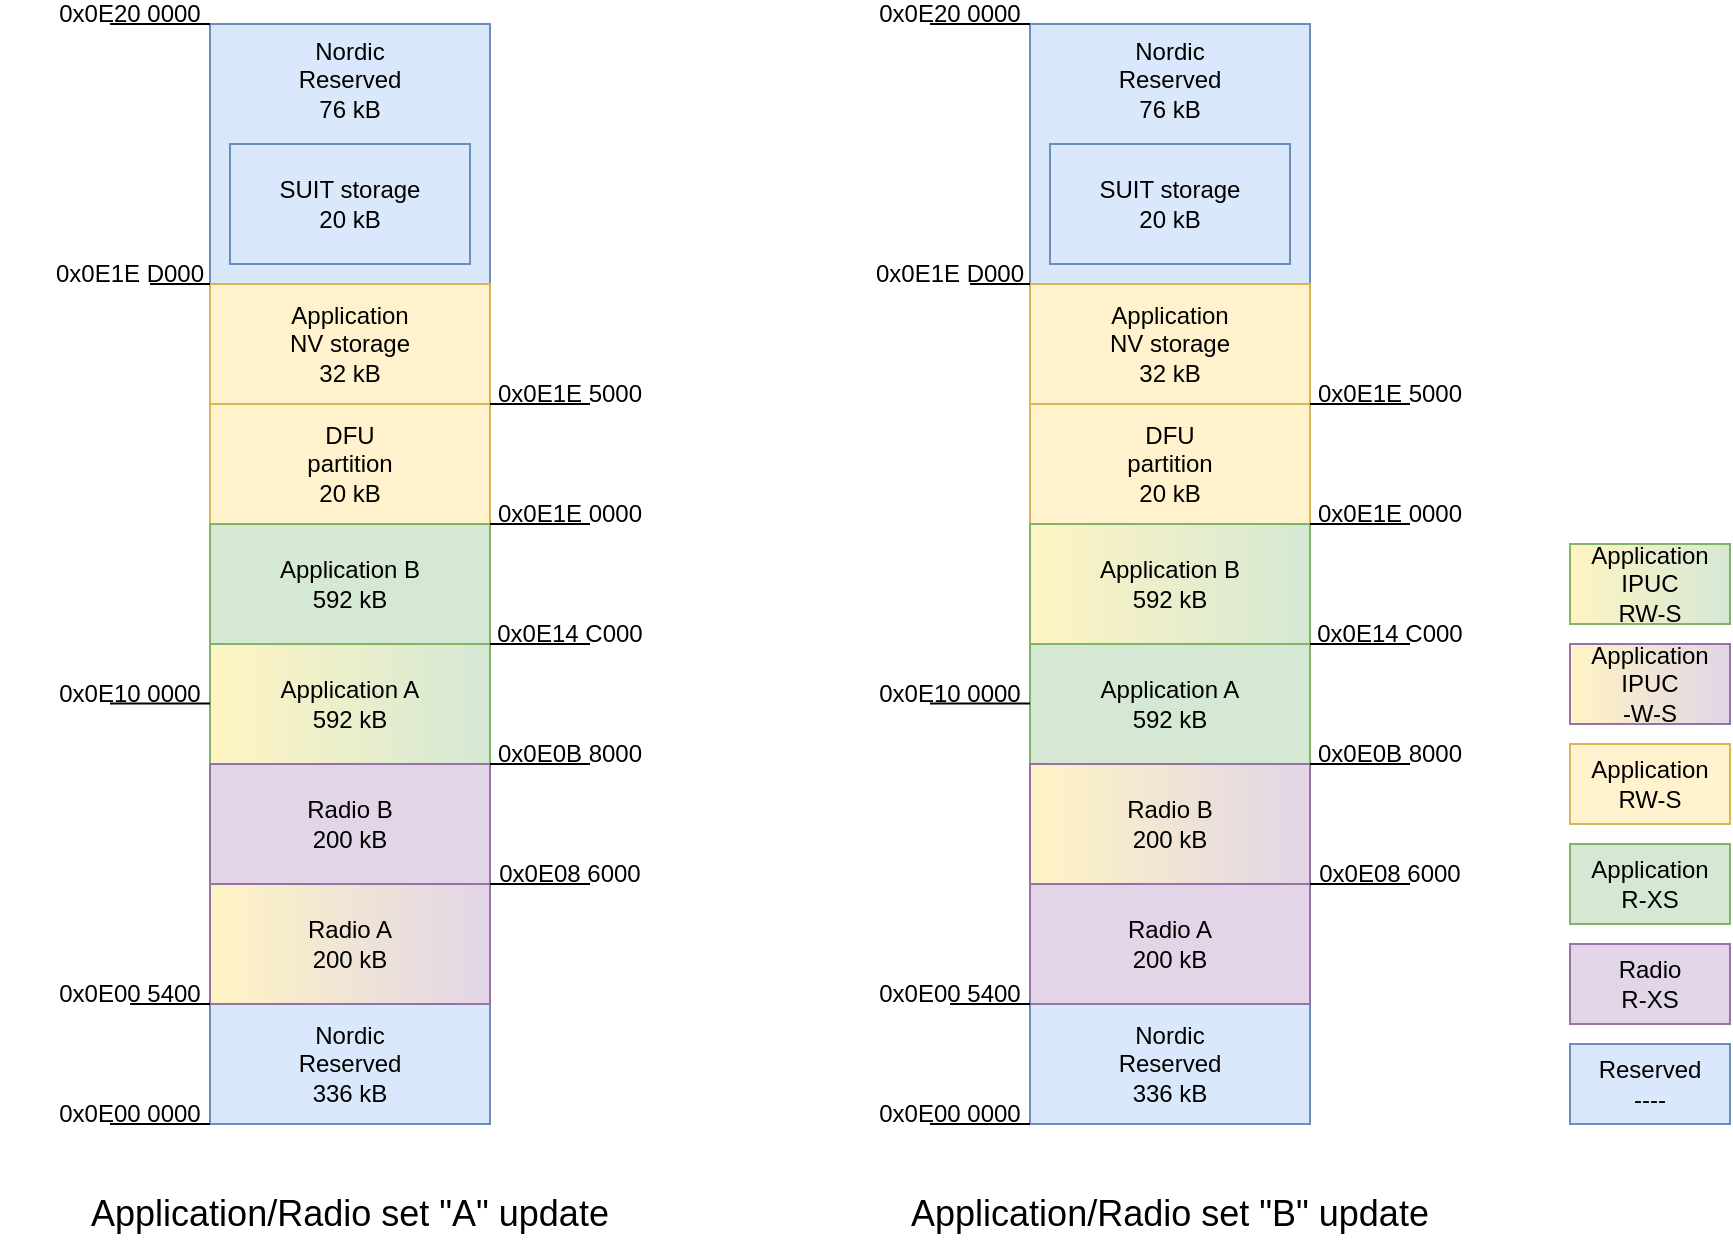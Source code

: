 <mxfile version="26.1.1">
  <diagram name="Page-1" id="fG1Dt5wzgLy2BK9qvU7i">
    <mxGraphModel dx="2284" dy="863" grid="1" gridSize="10" guides="1" tooltips="1" connect="1" arrows="1" fold="1" page="1" pageScale="1" pageWidth="850" pageHeight="1100" math="0" shadow="0">
      <root>
        <mxCell id="0" />
        <mxCell id="1" parent="0" />
        <mxCell id="j9PA9f9_Thtx9o9hWDL8-1" value="Nordic&lt;br&gt;Reserved&lt;br&gt;76 kB" style="rounded=0;whiteSpace=wrap;html=1;imageVerticalAlign=top;verticalAlign=top;fillColor=#dae8fc;strokeColor=#6c8ebf;" parent="1" vertex="1">
          <mxGeometry x="330" y="300" width="140" height="130" as="geometry" />
        </mxCell>
        <mxCell id="j9PA9f9_Thtx9o9hWDL8-2" value="SUIT storage&lt;br&gt;20 kB" style="rounded=0;whiteSpace=wrap;html=1;fillColor=#dae8fc;gradientDirection=east;strokeColor=#6c8ebf;" parent="1" vertex="1">
          <mxGeometry x="340" y="360" width="120" height="60" as="geometry" />
        </mxCell>
        <mxCell id="j9PA9f9_Thtx9o9hWDL8-3" value="Application&lt;br&gt;NV storage&lt;br&gt;32 kB" style="rounded=0;whiteSpace=wrap;html=1;fillColor=#fff2cc;strokeColor=#d6b656;" parent="1" vertex="1">
          <mxGeometry x="330" y="430" width="140" height="60" as="geometry" />
        </mxCell>
        <mxCell id="j9PA9f9_Thtx9o9hWDL8-4" value="DFU &lt;br&gt;partition&lt;br&gt;20 kB" style="rounded=0;whiteSpace=wrap;html=1;fillColor=#fff2cc;strokeColor=#d6b656;" parent="1" vertex="1">
          <mxGeometry x="330" y="490" width="140" height="60" as="geometry" />
        </mxCell>
        <mxCell id="j9PA9f9_Thtx9o9hWDL8-5" value="Nordic&lt;br&gt;Reserved&lt;br&gt;336 kB" style="rounded=0;whiteSpace=wrap;html=1;fillColor=#dae8fc;strokeColor=#6c8ebf;" parent="1" vertex="1">
          <mxGeometry x="330" y="790" width="140" height="60" as="geometry" />
        </mxCell>
        <mxCell id="j9PA9f9_Thtx9o9hWDL8-6" value="Application B&lt;br&gt;592 kB" style="rounded=0;whiteSpace=wrap;html=1;fillColor=#FFF4C3;strokeColor=#82b366;gradientDirection=east;gradientColor=#D5E8D4;" parent="1" vertex="1">
          <mxGeometry x="330" y="550" width="140" height="60" as="geometry" />
        </mxCell>
        <mxCell id="j9PA9f9_Thtx9o9hWDL8-7" value="Application A&lt;br&gt;&lt;div&gt;592 kB&lt;/div&gt;" style="rounded=0;whiteSpace=wrap;html=1;fillColor=#d5e8d4;strokeColor=#82b366;" parent="1" vertex="1">
          <mxGeometry x="330" y="610" width="140" height="60" as="geometry" />
        </mxCell>
        <mxCell id="j9PA9f9_Thtx9o9hWDL8-8" value="Radio B&lt;br&gt;200 kB" style="rounded=0;whiteSpace=wrap;html=1;fillColor=#e1d5e7;strokeColor=#9673a6;gradientDirection=west;gradientColor=#FFF4C3;" parent="1" vertex="1">
          <mxGeometry x="330" y="670" width="140" height="60" as="geometry" />
        </mxCell>
        <mxCell id="j9PA9f9_Thtx9o9hWDL8-9" value="Radio A&lt;br&gt;200 kB" style="rounded=0;whiteSpace=wrap;html=1;fillColor=#e1d5e7;strokeColor=#9673a6;" parent="1" vertex="1">
          <mxGeometry x="330" y="730" width="140" height="60" as="geometry" />
        </mxCell>
        <mxCell id="j9PA9f9_Thtx9o9hWDL8-10" value="0x0E00 0000" style="text;html=1;align=center;verticalAlign=middle;whiteSpace=wrap;rounded=0;" parent="1" vertex="1">
          <mxGeometry x="250" y="840" width="80" height="10" as="geometry" />
        </mxCell>
        <mxCell id="j9PA9f9_Thtx9o9hWDL8-11" value="0x0E20 0000" style="text;html=1;align=center;verticalAlign=middle;whiteSpace=wrap;rounded=0;" parent="1" vertex="1">
          <mxGeometry x="250" y="290" width="80" height="10" as="geometry" />
        </mxCell>
        <mxCell id="j9PA9f9_Thtx9o9hWDL8-12" value="0x0E1E D000" style="text;html=1;align=center;verticalAlign=middle;whiteSpace=wrap;rounded=0;" parent="1" vertex="1">
          <mxGeometry x="250" y="420" width="80" height="10" as="geometry" />
        </mxCell>
        <mxCell id="j9PA9f9_Thtx9o9hWDL8-13" value="0x0E00 5400" style="text;html=1;align=center;verticalAlign=middle;whiteSpace=wrap;rounded=0;" parent="1" vertex="1">
          <mxGeometry x="250" y="780" width="80" height="10" as="geometry" />
        </mxCell>
        <mxCell id="j9PA9f9_Thtx9o9hWDL8-14" value="0x0E1E 0000" style="text;html=1;align=center;verticalAlign=middle;whiteSpace=wrap;rounded=0;" parent="1" vertex="1">
          <mxGeometry x="470" y="540" width="80" height="10" as="geometry" />
        </mxCell>
        <mxCell id="j9PA9f9_Thtx9o9hWDL8-15" value="0x0E14 C000" style="text;html=1;align=center;verticalAlign=middle;whiteSpace=wrap;rounded=0;" parent="1" vertex="1">
          <mxGeometry x="470" y="600" width="80" height="10" as="geometry" />
        </mxCell>
        <mxCell id="j9PA9f9_Thtx9o9hWDL8-16" value="0x0E0B 8000" style="text;html=1;align=center;verticalAlign=middle;whiteSpace=wrap;rounded=0;" parent="1" vertex="1">
          <mxGeometry x="470" y="660" width="80" height="10" as="geometry" />
        </mxCell>
        <mxCell id="j9PA9f9_Thtx9o9hWDL8-17" value="0x0E08 6000" style="text;html=1;align=center;verticalAlign=middle;whiteSpace=wrap;rounded=0;" parent="1" vertex="1">
          <mxGeometry x="470" y="720" width="80" height="10" as="geometry" />
        </mxCell>
        <mxCell id="j9PA9f9_Thtx9o9hWDL8-20" value="0x0E1E 5000" style="text;html=1;align=center;verticalAlign=middle;whiteSpace=wrap;rounded=0;" parent="1" vertex="1">
          <mxGeometry x="470" y="480" width="80" height="10" as="geometry" />
        </mxCell>
        <mxCell id="j9PA9f9_Thtx9o9hWDL8-21" value="" style="endArrow=none;html=1;rounded=0;" parent="1" edge="1">
          <mxGeometry width="50" height="50" relative="1" as="geometry">
            <mxPoint x="280" y="300" as="sourcePoint" />
            <mxPoint x="330" y="300" as="targetPoint" />
          </mxGeometry>
        </mxCell>
        <mxCell id="j9PA9f9_Thtx9o9hWDL8-22" value="" style="endArrow=none;html=1;rounded=0;" parent="1" edge="1">
          <mxGeometry width="50" height="50" relative="1" as="geometry">
            <mxPoint x="280" y="850" as="sourcePoint" />
            <mxPoint x="330" y="850" as="targetPoint" />
          </mxGeometry>
        </mxCell>
        <mxCell id="j9PA9f9_Thtx9o9hWDL8-23" value="" style="endArrow=none;html=1;rounded=0;" parent="1" edge="1">
          <mxGeometry width="50" height="50" relative="1" as="geometry">
            <mxPoint x="280" y="639.71" as="sourcePoint" />
            <mxPoint x="330" y="639.71" as="targetPoint" />
          </mxGeometry>
        </mxCell>
        <mxCell id="j9PA9f9_Thtx9o9hWDL8-24" value="0x0E10 0000" style="text;html=1;align=center;verticalAlign=middle;whiteSpace=wrap;rounded=0;" parent="1" vertex="1">
          <mxGeometry x="250" y="630" width="80" height="10" as="geometry" />
        </mxCell>
        <mxCell id="j9PA9f9_Thtx9o9hWDL8-26" value="" style="endArrow=none;html=1;rounded=0;" parent="1" edge="1">
          <mxGeometry width="50" height="50" relative="1" as="geometry">
            <mxPoint x="300" y="430" as="sourcePoint" />
            <mxPoint x="330" y="430" as="targetPoint" />
          </mxGeometry>
        </mxCell>
        <mxCell id="j9PA9f9_Thtx9o9hWDL8-27" value="" style="endArrow=none;html=1;rounded=0;entryX=0;entryY=0;entryDx=0;entryDy=0;" parent="1" target="j9PA9f9_Thtx9o9hWDL8-5" edge="1">
          <mxGeometry width="50" height="50" relative="1" as="geometry">
            <mxPoint x="290" y="790" as="sourcePoint" />
            <mxPoint x="340" y="790" as="targetPoint" />
          </mxGeometry>
        </mxCell>
        <mxCell id="j9PA9f9_Thtx9o9hWDL8-28" value="" style="endArrow=none;html=1;rounded=0;" parent="1" edge="1">
          <mxGeometry width="50" height="50" relative="1" as="geometry">
            <mxPoint x="470" y="490" as="sourcePoint" />
            <mxPoint x="520" y="490" as="targetPoint" />
          </mxGeometry>
        </mxCell>
        <mxCell id="j9PA9f9_Thtx9o9hWDL8-29" value="" style="endArrow=none;html=1;rounded=0;" parent="1" edge="1">
          <mxGeometry width="50" height="50" relative="1" as="geometry">
            <mxPoint x="470" y="550" as="sourcePoint" />
            <mxPoint x="520" y="550" as="targetPoint" />
          </mxGeometry>
        </mxCell>
        <mxCell id="j9PA9f9_Thtx9o9hWDL8-30" value="" style="endArrow=none;html=1;rounded=0;" parent="1" edge="1">
          <mxGeometry width="50" height="50" relative="1" as="geometry">
            <mxPoint x="470" y="610" as="sourcePoint" />
            <mxPoint x="520" y="610" as="targetPoint" />
          </mxGeometry>
        </mxCell>
        <mxCell id="j9PA9f9_Thtx9o9hWDL8-31" value="" style="endArrow=none;html=1;rounded=0;" parent="1" edge="1">
          <mxGeometry width="50" height="50" relative="1" as="geometry">
            <mxPoint x="470" y="670" as="sourcePoint" />
            <mxPoint x="520" y="670" as="targetPoint" />
          </mxGeometry>
        </mxCell>
        <mxCell id="j9PA9f9_Thtx9o9hWDL8-32" value="" style="endArrow=none;html=1;rounded=0;" parent="1" edge="1">
          <mxGeometry width="50" height="50" relative="1" as="geometry">
            <mxPoint x="470" y="730" as="sourcePoint" />
            <mxPoint x="520" y="730" as="targetPoint" />
          </mxGeometry>
        </mxCell>
        <mxCell id="j9PA9f9_Thtx9o9hWDL8-33" value="Application&lt;br&gt;RW-S" style="rounded=0;whiteSpace=wrap;html=1;fillColor=#fff2cc;strokeColor=#d6b656;" parent="1" vertex="1">
          <mxGeometry x="600" y="660" width="80" height="40" as="geometry" />
        </mxCell>
        <mxCell id="j9PA9f9_Thtx9o9hWDL8-34" value="Application&lt;br&gt;R-XS" style="rounded=0;whiteSpace=wrap;html=1;fillColor=#d5e8d4;strokeColor=#82b366;" parent="1" vertex="1">
          <mxGeometry x="600" y="710" width="80" height="40" as="geometry" />
        </mxCell>
        <mxCell id="j9PA9f9_Thtx9o9hWDL8-35" value="Radio&lt;br&gt;R-XS" style="rounded=0;whiteSpace=wrap;html=1;fillColor=#e1d5e7;strokeColor=#9673a6;" parent="1" vertex="1">
          <mxGeometry x="600" y="760" width="80" height="40" as="geometry" />
        </mxCell>
        <mxCell id="j9PA9f9_Thtx9o9hWDL8-36" value="Reserved&lt;br&gt;----" style="rounded=0;whiteSpace=wrap;html=1;fillColor=#dae8fc;strokeColor=#6c8ebf;" parent="1" vertex="1">
          <mxGeometry x="600" y="810" width="80" height="40" as="geometry" />
        </mxCell>
        <mxCell id="j9PA9f9_Thtx9o9hWDL8-37" value="Application&lt;br&gt;IPUC&lt;br&gt;-W-S" style="rounded=0;whiteSpace=wrap;html=1;fillColor=#e1d5e7;strokeColor=#9673a6;gradientDirection=west;gradientColor=#FFF4C3;" parent="1" vertex="1">
          <mxGeometry x="600" y="610" width="80" height="40" as="geometry" />
        </mxCell>
        <mxCell id="j9PA9f9_Thtx9o9hWDL8-38" value="Application&lt;br&gt;IPUC&lt;br&gt;RW-S" style="rounded=0;whiteSpace=wrap;html=1;fillColor=#d5e8d4;strokeColor=#82b366;gradientDirection=west;gradientColor=#FFF4C3;" parent="1" vertex="1">
          <mxGeometry x="600" y="560" width="80" height="40" as="geometry" />
        </mxCell>
        <mxCell id="j9PA9f9_Thtx9o9hWDL8-40" value="Nordic&lt;br&gt;Reserved&lt;br&gt;76 kB" style="rounded=0;whiteSpace=wrap;html=1;imageVerticalAlign=top;verticalAlign=top;fillColor=#dae8fc;strokeColor=#6c8ebf;" parent="1" vertex="1">
          <mxGeometry x="-80" y="300.0" width="140" height="130" as="geometry" />
        </mxCell>
        <mxCell id="j9PA9f9_Thtx9o9hWDL8-41" value="SUIT storage&lt;br&gt;20 kB" style="rounded=0;whiteSpace=wrap;html=1;fillColor=#dae8fc;gradientDirection=east;strokeColor=#6c8ebf;" parent="1" vertex="1">
          <mxGeometry x="-70" y="360.0" width="120" height="60" as="geometry" />
        </mxCell>
        <mxCell id="j9PA9f9_Thtx9o9hWDL8-42" value="Application&lt;br&gt;NV storage&lt;br&gt;32 kB" style="rounded=0;whiteSpace=wrap;html=1;fillColor=#fff2cc;strokeColor=#d6b656;" parent="1" vertex="1">
          <mxGeometry x="-80" y="430.0" width="140" height="60" as="geometry" />
        </mxCell>
        <mxCell id="j9PA9f9_Thtx9o9hWDL8-43" value="DFU &lt;br&gt;partition&lt;br&gt;20 kB" style="rounded=0;whiteSpace=wrap;html=1;fillColor=#fff2cc;strokeColor=#d6b656;" parent="1" vertex="1">
          <mxGeometry x="-80" y="490.0" width="140" height="60" as="geometry" />
        </mxCell>
        <mxCell id="j9PA9f9_Thtx9o9hWDL8-44" value="Nordic&lt;br&gt;Reserved&lt;br&gt;336 kB" style="rounded=0;whiteSpace=wrap;html=1;fillColor=#dae8fc;strokeColor=#6c8ebf;" parent="1" vertex="1">
          <mxGeometry x="-80" y="790.0" width="140" height="60" as="geometry" />
        </mxCell>
        <mxCell id="j9PA9f9_Thtx9o9hWDL8-45" value="Application A&lt;br&gt;592 kB" style="rounded=0;whiteSpace=wrap;html=1;fillColor=#FFF4C3;strokeColor=#82b366;gradientDirection=east;gradientColor=#D5E8D4;" parent="1" vertex="1">
          <mxGeometry x="-80" y="610.0" width="140" height="60" as="geometry" />
        </mxCell>
        <mxCell id="j9PA9f9_Thtx9o9hWDL8-46" value="Application B&lt;br&gt;592 kB" style="rounded=0;whiteSpace=wrap;html=1;fillColor=#d5e8d4;strokeColor=#82b366;" parent="1" vertex="1">
          <mxGeometry x="-80" y="550.0" width="140" height="60" as="geometry" />
        </mxCell>
        <mxCell id="j9PA9f9_Thtx9o9hWDL8-47" value="Radio A&lt;br&gt;200 kB" style="rounded=0;whiteSpace=wrap;html=1;fillColor=#e1d5e7;strokeColor=#9673a6;gradientDirection=west;gradientColor=#FFF4C3;" parent="1" vertex="1">
          <mxGeometry x="-80" y="730.0" width="140" height="60" as="geometry" />
        </mxCell>
        <mxCell id="j9PA9f9_Thtx9o9hWDL8-48" value="Radio B&lt;br&gt;200 kB" style="rounded=0;whiteSpace=wrap;html=1;fillColor=#e1d5e7;strokeColor=#9673a6;" parent="1" vertex="1">
          <mxGeometry x="-80" y="670.0" width="140" height="60" as="geometry" />
        </mxCell>
        <mxCell id="j9PA9f9_Thtx9o9hWDL8-49" value="0x0E00 0000" style="text;html=1;align=center;verticalAlign=middle;whiteSpace=wrap;rounded=0;" parent="1" vertex="1">
          <mxGeometry x="-160" y="840.0" width="80" height="10" as="geometry" />
        </mxCell>
        <mxCell id="j9PA9f9_Thtx9o9hWDL8-50" value="0x0E20 0000" style="text;html=1;align=center;verticalAlign=middle;whiteSpace=wrap;rounded=0;" parent="1" vertex="1">
          <mxGeometry x="-160" y="290.0" width="80" height="10" as="geometry" />
        </mxCell>
        <mxCell id="j9PA9f9_Thtx9o9hWDL8-51" value="0x0E1E D000" style="text;html=1;align=center;verticalAlign=middle;whiteSpace=wrap;rounded=0;" parent="1" vertex="1">
          <mxGeometry x="-160" y="420.0" width="80" height="10" as="geometry" />
        </mxCell>
        <mxCell id="j9PA9f9_Thtx9o9hWDL8-52" value="0x0E00 5400" style="text;html=1;align=center;verticalAlign=middle;whiteSpace=wrap;rounded=0;" parent="1" vertex="1">
          <mxGeometry x="-160" y="780.0" width="80" height="10" as="geometry" />
        </mxCell>
        <mxCell id="j9PA9f9_Thtx9o9hWDL8-53" value="0x0E1E 0000" style="text;html=1;align=center;verticalAlign=middle;whiteSpace=wrap;rounded=0;" parent="1" vertex="1">
          <mxGeometry x="60" y="540.0" width="80" height="10" as="geometry" />
        </mxCell>
        <mxCell id="j9PA9f9_Thtx9o9hWDL8-54" value="0x0E14 C000" style="text;html=1;align=center;verticalAlign=middle;whiteSpace=wrap;rounded=0;" parent="1" vertex="1">
          <mxGeometry x="60" y="600.0" width="80" height="10" as="geometry" />
        </mxCell>
        <mxCell id="j9PA9f9_Thtx9o9hWDL8-55" value="0x0E0B 8000" style="text;html=1;align=center;verticalAlign=middle;whiteSpace=wrap;rounded=0;" parent="1" vertex="1">
          <mxGeometry x="60" y="660.0" width="80" height="10" as="geometry" />
        </mxCell>
        <mxCell id="j9PA9f9_Thtx9o9hWDL8-56" value="0x0E08 6000" style="text;html=1;align=center;verticalAlign=middle;whiteSpace=wrap;rounded=0;" parent="1" vertex="1">
          <mxGeometry x="60" y="720.0" width="80" height="10" as="geometry" />
        </mxCell>
        <mxCell id="j9PA9f9_Thtx9o9hWDL8-57" value="0x0E1E 5000" style="text;html=1;align=center;verticalAlign=middle;whiteSpace=wrap;rounded=0;" parent="1" vertex="1">
          <mxGeometry x="60" y="480.0" width="80" height="10" as="geometry" />
        </mxCell>
        <mxCell id="j9PA9f9_Thtx9o9hWDL8-58" value="" style="endArrow=none;html=1;rounded=0;" parent="1" edge="1">
          <mxGeometry width="50" height="50" relative="1" as="geometry">
            <mxPoint x="-130" y="300.0" as="sourcePoint" />
            <mxPoint x="-80" y="300.0" as="targetPoint" />
          </mxGeometry>
        </mxCell>
        <mxCell id="j9PA9f9_Thtx9o9hWDL8-59" value="" style="endArrow=none;html=1;rounded=0;" parent="1" edge="1">
          <mxGeometry width="50" height="50" relative="1" as="geometry">
            <mxPoint x="-130" y="850.0" as="sourcePoint" />
            <mxPoint x="-80" y="850.0" as="targetPoint" />
          </mxGeometry>
        </mxCell>
        <mxCell id="j9PA9f9_Thtx9o9hWDL8-60" value="" style="endArrow=none;html=1;rounded=0;" parent="1" edge="1">
          <mxGeometry width="50" height="50" relative="1" as="geometry">
            <mxPoint x="-130" y="639.71" as="sourcePoint" />
            <mxPoint x="-80" y="639.71" as="targetPoint" />
          </mxGeometry>
        </mxCell>
        <mxCell id="j9PA9f9_Thtx9o9hWDL8-61" value="0x0E10 0000" style="text;html=1;align=center;verticalAlign=middle;whiteSpace=wrap;rounded=0;" parent="1" vertex="1">
          <mxGeometry x="-160" y="630.0" width="80" height="10" as="geometry" />
        </mxCell>
        <mxCell id="j9PA9f9_Thtx9o9hWDL8-62" value="" style="endArrow=none;html=1;rounded=0;" parent="1" edge="1">
          <mxGeometry width="50" height="50" relative="1" as="geometry">
            <mxPoint x="-110" y="430.0" as="sourcePoint" />
            <mxPoint x="-80" y="430.0" as="targetPoint" />
          </mxGeometry>
        </mxCell>
        <mxCell id="j9PA9f9_Thtx9o9hWDL8-63" value="" style="endArrow=none;html=1;rounded=0;entryX=0;entryY=0;entryDx=0;entryDy=0;" parent="1" target="j9PA9f9_Thtx9o9hWDL8-44" edge="1">
          <mxGeometry width="50" height="50" relative="1" as="geometry">
            <mxPoint x="-120" y="790.0" as="sourcePoint" />
            <mxPoint x="-70" y="790.0" as="targetPoint" />
          </mxGeometry>
        </mxCell>
        <mxCell id="j9PA9f9_Thtx9o9hWDL8-64" value="" style="endArrow=none;html=1;rounded=0;" parent="1" edge="1">
          <mxGeometry width="50" height="50" relative="1" as="geometry">
            <mxPoint x="60" y="490.0" as="sourcePoint" />
            <mxPoint x="110" y="490.0" as="targetPoint" />
          </mxGeometry>
        </mxCell>
        <mxCell id="j9PA9f9_Thtx9o9hWDL8-65" value="" style="endArrow=none;html=1;rounded=0;" parent="1" edge="1">
          <mxGeometry width="50" height="50" relative="1" as="geometry">
            <mxPoint x="60" y="550.0" as="sourcePoint" />
            <mxPoint x="110" y="550.0" as="targetPoint" />
          </mxGeometry>
        </mxCell>
        <mxCell id="j9PA9f9_Thtx9o9hWDL8-66" value="" style="endArrow=none;html=1;rounded=0;" parent="1" edge="1">
          <mxGeometry width="50" height="50" relative="1" as="geometry">
            <mxPoint x="60" y="610.0" as="sourcePoint" />
            <mxPoint x="110" y="610.0" as="targetPoint" />
          </mxGeometry>
        </mxCell>
        <mxCell id="j9PA9f9_Thtx9o9hWDL8-67" value="" style="endArrow=none;html=1;rounded=0;" parent="1" edge="1">
          <mxGeometry width="50" height="50" relative="1" as="geometry">
            <mxPoint x="60" y="670.0" as="sourcePoint" />
            <mxPoint x="110" y="670.0" as="targetPoint" />
          </mxGeometry>
        </mxCell>
        <mxCell id="j9PA9f9_Thtx9o9hWDL8-68" value="" style="endArrow=none;html=1;rounded=0;" parent="1" edge="1">
          <mxGeometry width="50" height="50" relative="1" as="geometry">
            <mxPoint x="60" y="730.0" as="sourcePoint" />
            <mxPoint x="110" y="730.0" as="targetPoint" />
          </mxGeometry>
        </mxCell>
        <mxCell id="j9PA9f9_Thtx9o9hWDL8-69" value="Application/Radio set &quot;A&quot; update" style="text;html=1;align=center;verticalAlign=middle;whiteSpace=wrap;rounded=0;fontSize=18;" parent="1" vertex="1">
          <mxGeometry x="-185" y="880" width="350" height="30" as="geometry" />
        </mxCell>
        <mxCell id="j9PA9f9_Thtx9o9hWDL8-70" value="Application/Radio set &quot;B&quot; update" style="text;html=1;align=center;verticalAlign=middle;whiteSpace=wrap;rounded=0;fontSize=18;" parent="1" vertex="1">
          <mxGeometry x="225" y="880" width="350" height="30" as="geometry" />
        </mxCell>
      </root>
    </mxGraphModel>
  </diagram>
</mxfile>
